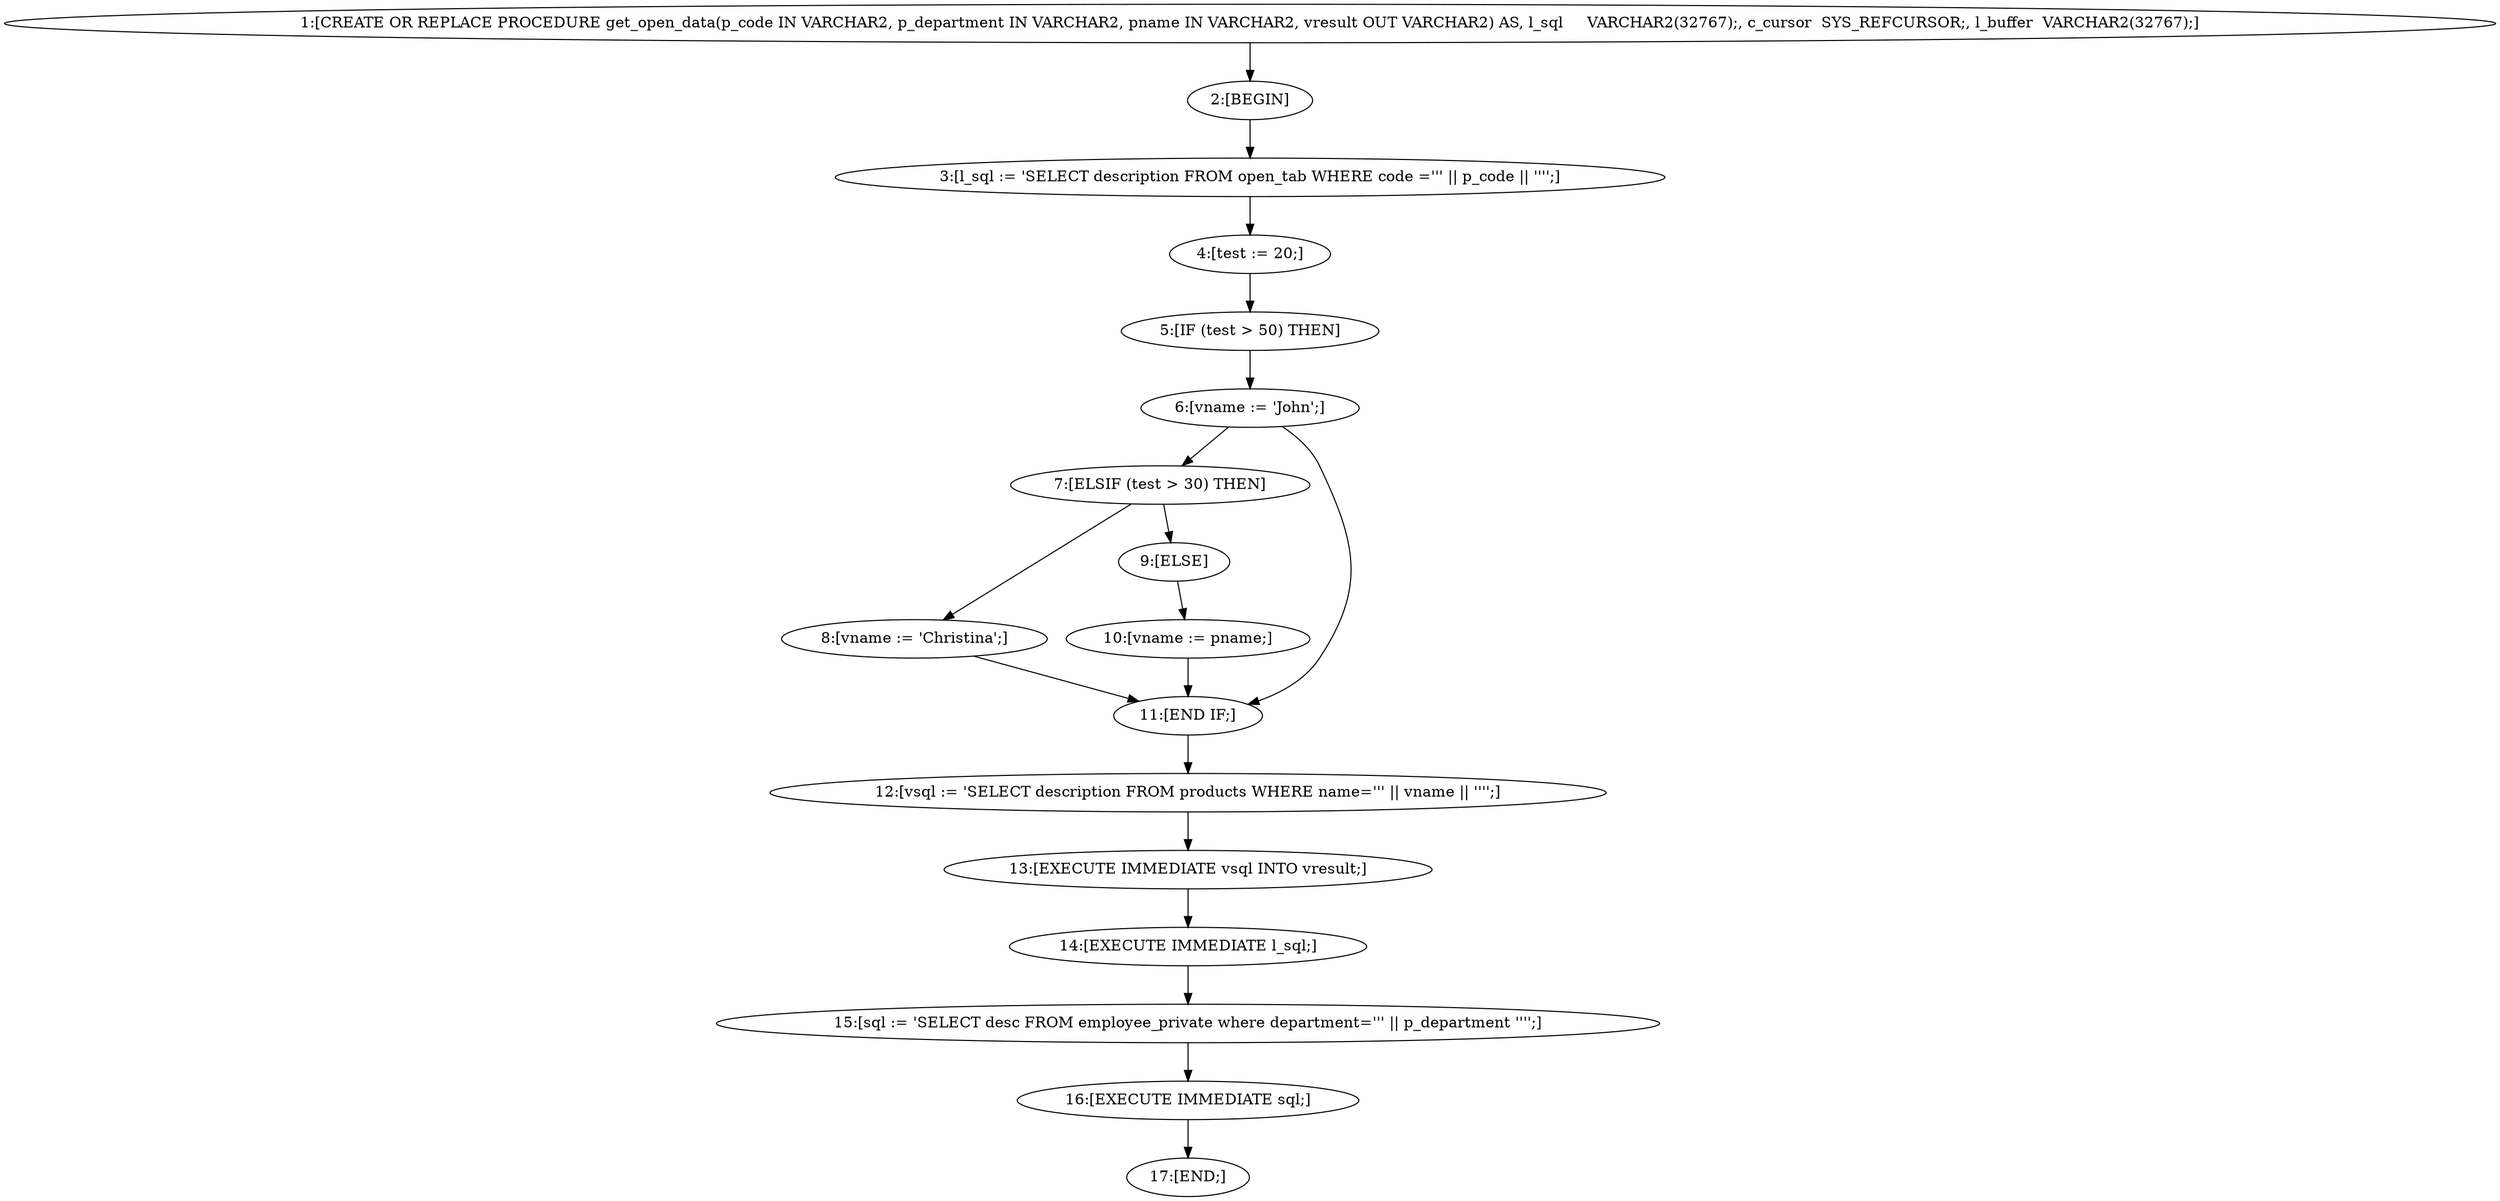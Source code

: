 digraph G {
	"1:[CREATE OR REPLACE PROCEDURE get_open_data(p_code IN VARCHAR2, p_department IN VARCHAR2, pname IN VARCHAR2, vresult OUT VARCHAR2) AS, l_sql     VARCHAR2(32767);, c_cursor  SYS_REFCURSOR;, l_buffer  VARCHAR2(32767);]";
	"2:[BEGIN]";
	"3:[l_sql := 'SELECT description FROM open_tab WHERE code =''' || p_code || '''';]";
	"4:[test := 20;]";
	"5:[IF (test > 50) THEN]";
	"6:[vname := 'John';]";
	"7:[ELSIF (test > 30) THEN]";
	"8:[vname := 'Christina';]";
	"9:[ELSE]";
	"10:[vname := pname;]";
	"11:[END IF;]";
	"12:[vsql := 'SELECT description FROM products WHERE name=''' || vname || '''';]";
	"13:[EXECUTE IMMEDIATE vsql INTO vresult;]";
	"14:[EXECUTE IMMEDIATE l_sql;]";
	"15:[sql := 'SELECT desc FROM employee_private where department=''' || p_department '''';]";
	"16:[EXECUTE IMMEDIATE sql;]";
	"17:[END;]";
	"1:[CREATE OR REPLACE PROCEDURE get_open_data(p_code IN VARCHAR2, p_department IN VARCHAR2, pname IN VARCHAR2, vresult OUT VARCHAR2) AS, l_sql     VARCHAR2(32767);, c_cursor  SYS_REFCURSOR;, l_buffer  VARCHAR2(32767);]" -> "2:[BEGIN]";
	"2:[BEGIN]" -> "3:[l_sql := 'SELECT description FROM open_tab WHERE code =''' || p_code || '''';]";
	"3:[l_sql := 'SELECT description FROM open_tab WHERE code =''' || p_code || '''';]" -> "4:[test := 20;]";
	"4:[test := 20;]" -> "5:[IF (test > 50) THEN]";
	"5:[IF (test > 50) THEN]" -> "6:[vname := 'John';]";
	"6:[vname := 'John';]" -> "7:[ELSIF (test > 30) THEN]";
	"6:[vname := 'John';]" -> "11:[END IF;]";
	"7:[ELSIF (test > 30) THEN]" -> "8:[vname := 'Christina';]";
	"7:[ELSIF (test > 30) THEN]" -> "9:[ELSE]";
	"8:[vname := 'Christina';]" -> "11:[END IF;]";
	"9:[ELSE]" -> "10:[vname := pname;]";
	"10:[vname := pname;]" -> "11:[END IF;]";
	"11:[END IF;]" -> "12:[vsql := 'SELECT description FROM products WHERE name=''' || vname || '''';]";
	"12:[vsql := 'SELECT description FROM products WHERE name=''' || vname || '''';]" -> "13:[EXECUTE IMMEDIATE vsql INTO vresult;]";
	"13:[EXECUTE IMMEDIATE vsql INTO vresult;]" -> "14:[EXECUTE IMMEDIATE l_sql;]";
	"14:[EXECUTE IMMEDIATE l_sql;]" -> "15:[sql := 'SELECT desc FROM employee_private where department=''' || p_department '''';]";
	"15:[sql := 'SELECT desc FROM employee_private where department=''' || p_department '''';]" -> "16:[EXECUTE IMMEDIATE sql;]";
	"16:[EXECUTE IMMEDIATE sql;]" -> "17:[END;]";
}